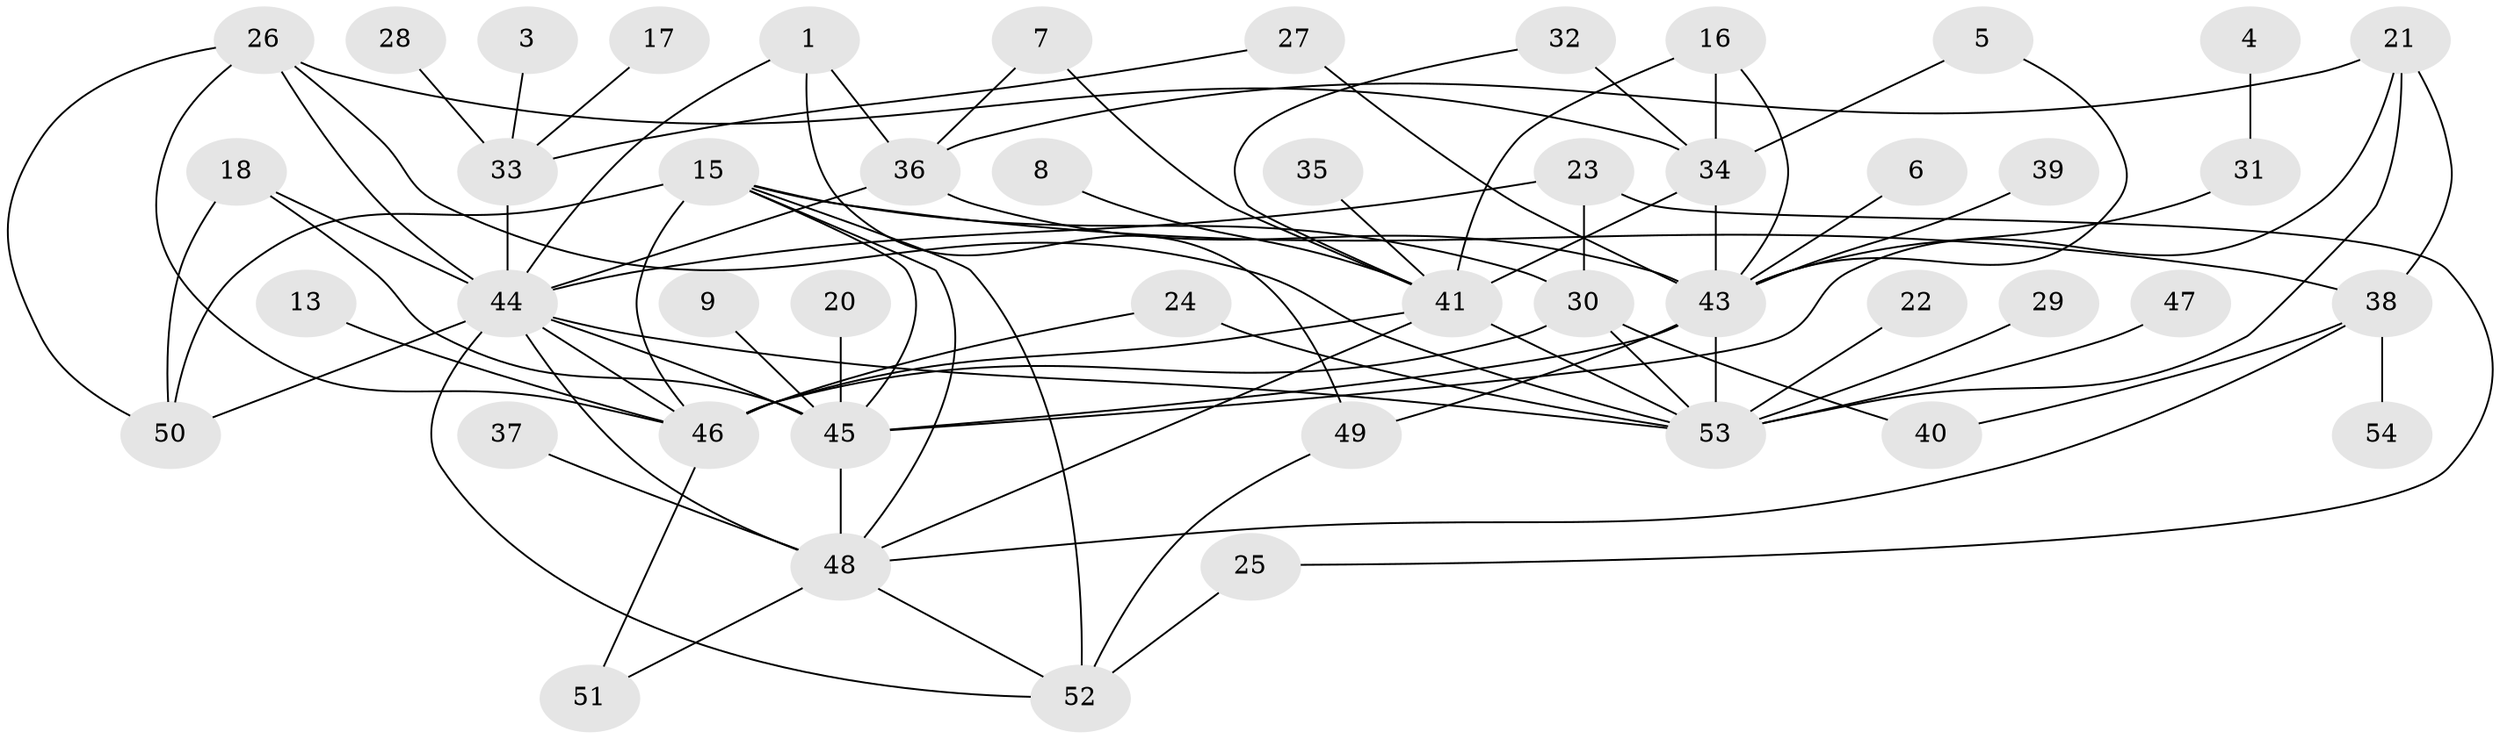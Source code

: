 // original degree distribution, {2: 0.2616822429906542, 4: 0.11214953271028037, 3: 0.22429906542056074, 5: 0.09345794392523364, 0: 0.06542056074766354, 1: 0.19626168224299065, 6: 0.009345794392523364, 8: 0.009345794392523364, 7: 0.028037383177570093}
// Generated by graph-tools (version 1.1) at 2025/25/03/09/25 03:25:13]
// undirected, 47 vertices, 83 edges
graph export_dot {
graph [start="1"]
  node [color=gray90,style=filled];
  1;
  3;
  4;
  5;
  6;
  7;
  8;
  9;
  13;
  15;
  16;
  17;
  18;
  20;
  21;
  22;
  23;
  24;
  25;
  26;
  27;
  28;
  29;
  30;
  31;
  32;
  33;
  34;
  35;
  36;
  37;
  38;
  39;
  40;
  41;
  43;
  44;
  45;
  46;
  47;
  48;
  49;
  50;
  51;
  52;
  53;
  54;
  1 -- 36 [weight=1.0];
  1 -- 44 [weight=1.0];
  1 -- 49 [weight=1.0];
  3 -- 33 [weight=1.0];
  4 -- 31 [weight=1.0];
  5 -- 34 [weight=1.0];
  5 -- 43 [weight=1.0];
  6 -- 43 [weight=1.0];
  7 -- 36 [weight=1.0];
  7 -- 41 [weight=1.0];
  8 -- 41 [weight=1.0];
  9 -- 45 [weight=1.0];
  13 -- 46 [weight=1.0];
  15 -- 30 [weight=1.0];
  15 -- 38 [weight=1.0];
  15 -- 45 [weight=1.0];
  15 -- 46 [weight=1.0];
  15 -- 48 [weight=1.0];
  15 -- 50 [weight=1.0];
  15 -- 52 [weight=2.0];
  16 -- 34 [weight=1.0];
  16 -- 41 [weight=1.0];
  16 -- 43 [weight=1.0];
  17 -- 33 [weight=1.0];
  18 -- 44 [weight=1.0];
  18 -- 45 [weight=1.0];
  18 -- 50 [weight=1.0];
  20 -- 45 [weight=1.0];
  21 -- 36 [weight=1.0];
  21 -- 38 [weight=1.0];
  21 -- 45 [weight=1.0];
  21 -- 53 [weight=1.0];
  22 -- 53 [weight=1.0];
  23 -- 25 [weight=1.0];
  23 -- 30 [weight=1.0];
  23 -- 44 [weight=1.0];
  24 -- 46 [weight=1.0];
  24 -- 53 [weight=1.0];
  25 -- 52 [weight=2.0];
  26 -- 34 [weight=1.0];
  26 -- 44 [weight=1.0];
  26 -- 46 [weight=1.0];
  26 -- 50 [weight=1.0];
  26 -- 53 [weight=1.0];
  27 -- 33 [weight=1.0];
  27 -- 43 [weight=1.0];
  28 -- 33 [weight=1.0];
  29 -- 53 [weight=1.0];
  30 -- 40 [weight=1.0];
  30 -- 46 [weight=1.0];
  30 -- 53 [weight=1.0];
  31 -- 43 [weight=1.0];
  32 -- 34 [weight=1.0];
  32 -- 41 [weight=1.0];
  33 -- 44 [weight=1.0];
  34 -- 41 [weight=1.0];
  34 -- 43 [weight=1.0];
  35 -- 41 [weight=1.0];
  36 -- 43 [weight=1.0];
  36 -- 44 [weight=1.0];
  37 -- 48 [weight=1.0];
  38 -- 40 [weight=1.0];
  38 -- 48 [weight=1.0];
  38 -- 54 [weight=1.0];
  39 -- 43 [weight=1.0];
  41 -- 46 [weight=1.0];
  41 -- 48 [weight=1.0];
  41 -- 53 [weight=1.0];
  43 -- 45 [weight=1.0];
  43 -- 49 [weight=1.0];
  43 -- 53 [weight=1.0];
  44 -- 45 [weight=1.0];
  44 -- 46 [weight=1.0];
  44 -- 48 [weight=1.0];
  44 -- 50 [weight=1.0];
  44 -- 52 [weight=2.0];
  44 -- 53 [weight=1.0];
  45 -- 48 [weight=2.0];
  46 -- 51 [weight=1.0];
  47 -- 53 [weight=2.0];
  48 -- 51 [weight=1.0];
  48 -- 52 [weight=1.0];
  49 -- 52 [weight=1.0];
}
